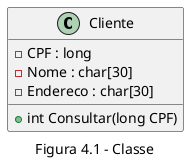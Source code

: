 @startuml Fig41
caption Figura 4.1 - Classe
class Cliente {
    
    - CPF : long
    - Nome : char[30]
    - Endereco : char[30]
    + int Consultar(long CPF)

}
@enduml

@startuml Fig42
caption Figura 4.2 - Associação Unária
class Funcionário {
    - Codigo : Long
    - Nome : char[30]
    - CodigoChefe: Long
}

Funcionário "0..*" -- Funcionário : Chefia
@enduml